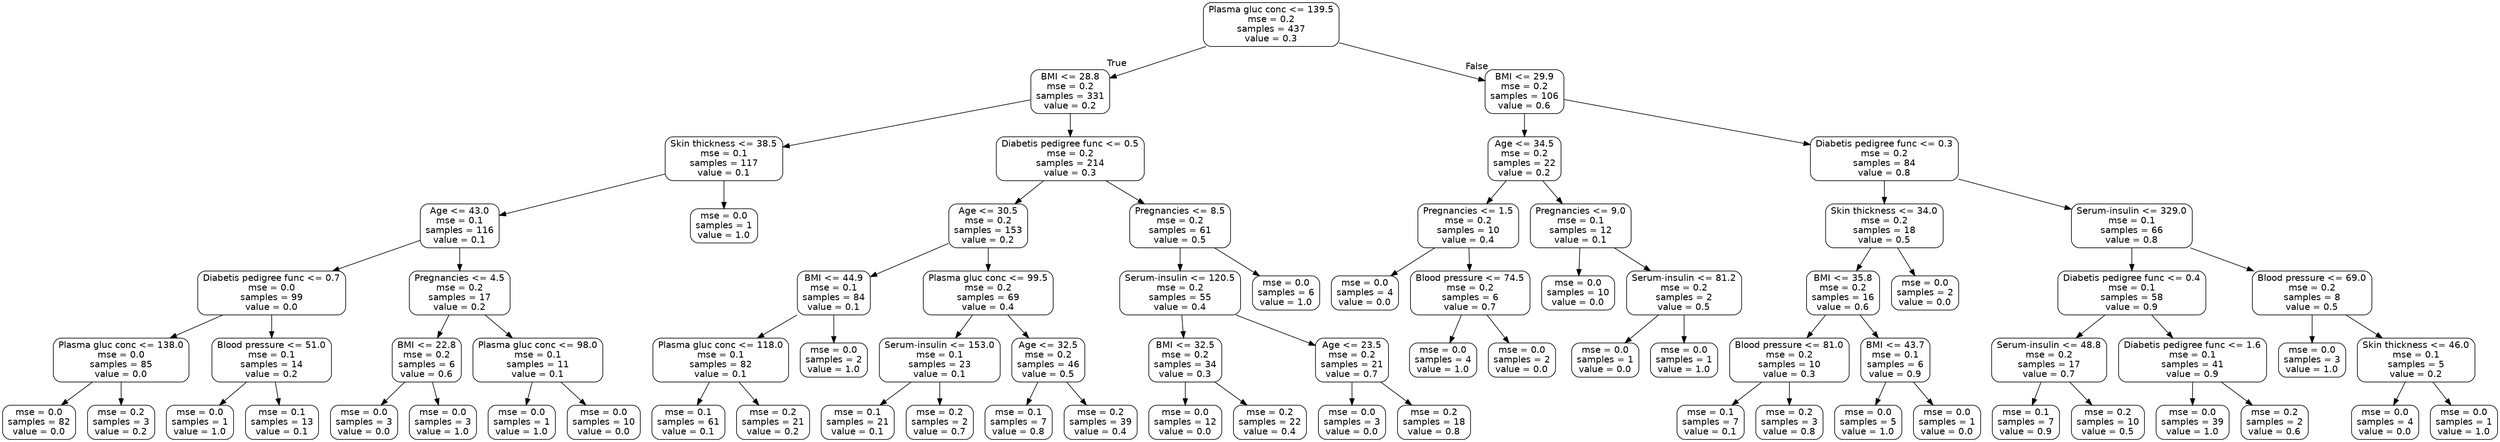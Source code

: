digraph Tree {
node [shape=box, style="rounded", color="black", fontname=helvetica] ;
edge [fontname=helvetica] ;
0 [label="Plasma gluc conc <= 139.5\nmse = 0.2\nsamples = 437\nvalue = 0.3"] ;
1 [label="BMI <= 28.8\nmse = 0.2\nsamples = 331\nvalue = 0.2"] ;
0 -> 1 [labeldistance=2.5, labelangle=45, headlabel="True"] ;
2 [label="Skin thickness <= 38.5\nmse = 0.1\nsamples = 117\nvalue = 0.1"] ;
1 -> 2 ;
3 [label="Age <= 43.0\nmse = 0.1\nsamples = 116\nvalue = 0.1"] ;
2 -> 3 ;
4 [label="Diabetis pedigree func <= 0.7\nmse = 0.0\nsamples = 99\nvalue = 0.0"] ;
3 -> 4 ;
5 [label="Plasma gluc conc <= 138.0\nmse = 0.0\nsamples = 85\nvalue = 0.0"] ;
4 -> 5 ;
6 [label="mse = 0.0\nsamples = 82\nvalue = 0.0"] ;
5 -> 6 ;
7 [label="mse = 0.2\nsamples = 3\nvalue = 0.2"] ;
5 -> 7 ;
8 [label="Blood pressure <= 51.0\nmse = 0.1\nsamples = 14\nvalue = 0.2"] ;
4 -> 8 ;
9 [label="mse = 0.0\nsamples = 1\nvalue = 1.0"] ;
8 -> 9 ;
10 [label="mse = 0.1\nsamples = 13\nvalue = 0.1"] ;
8 -> 10 ;
11 [label="Pregnancies <= 4.5\nmse = 0.2\nsamples = 17\nvalue = 0.2"] ;
3 -> 11 ;
12 [label="BMI <= 22.8\nmse = 0.2\nsamples = 6\nvalue = 0.6"] ;
11 -> 12 ;
13 [label="mse = 0.0\nsamples = 3\nvalue = 0.0"] ;
12 -> 13 ;
14 [label="mse = 0.0\nsamples = 3\nvalue = 1.0"] ;
12 -> 14 ;
15 [label="Plasma gluc conc <= 98.0\nmse = 0.1\nsamples = 11\nvalue = 0.1"] ;
11 -> 15 ;
16 [label="mse = 0.0\nsamples = 1\nvalue = 1.0"] ;
15 -> 16 ;
17 [label="mse = 0.0\nsamples = 10\nvalue = 0.0"] ;
15 -> 17 ;
18 [label="mse = 0.0\nsamples = 1\nvalue = 1.0"] ;
2 -> 18 ;
19 [label="Diabetis pedigree func <= 0.5\nmse = 0.2\nsamples = 214\nvalue = 0.3"] ;
1 -> 19 ;
20 [label="Age <= 30.5\nmse = 0.2\nsamples = 153\nvalue = 0.2"] ;
19 -> 20 ;
21 [label="BMI <= 44.9\nmse = 0.1\nsamples = 84\nvalue = 0.1"] ;
20 -> 21 ;
22 [label="Plasma gluc conc <= 118.0\nmse = 0.1\nsamples = 82\nvalue = 0.1"] ;
21 -> 22 ;
23 [label="mse = 0.1\nsamples = 61\nvalue = 0.1"] ;
22 -> 23 ;
24 [label="mse = 0.2\nsamples = 21\nvalue = 0.2"] ;
22 -> 24 ;
25 [label="mse = 0.0\nsamples = 2\nvalue = 1.0"] ;
21 -> 25 ;
26 [label="Plasma gluc conc <= 99.5\nmse = 0.2\nsamples = 69\nvalue = 0.4"] ;
20 -> 26 ;
27 [label="Serum-insulin <= 153.0\nmse = 0.1\nsamples = 23\nvalue = 0.1"] ;
26 -> 27 ;
28 [label="mse = 0.1\nsamples = 21\nvalue = 0.1"] ;
27 -> 28 ;
29 [label="mse = 0.2\nsamples = 2\nvalue = 0.7"] ;
27 -> 29 ;
30 [label="Age <= 32.5\nmse = 0.2\nsamples = 46\nvalue = 0.5"] ;
26 -> 30 ;
31 [label="mse = 0.1\nsamples = 7\nvalue = 0.8"] ;
30 -> 31 ;
32 [label="mse = 0.2\nsamples = 39\nvalue = 0.4"] ;
30 -> 32 ;
33 [label="Pregnancies <= 8.5\nmse = 0.2\nsamples = 61\nvalue = 0.5"] ;
19 -> 33 ;
34 [label="Serum-insulin <= 120.5\nmse = 0.2\nsamples = 55\nvalue = 0.4"] ;
33 -> 34 ;
35 [label="BMI <= 32.5\nmse = 0.2\nsamples = 34\nvalue = 0.3"] ;
34 -> 35 ;
36 [label="mse = 0.0\nsamples = 12\nvalue = 0.0"] ;
35 -> 36 ;
37 [label="mse = 0.2\nsamples = 22\nvalue = 0.4"] ;
35 -> 37 ;
38 [label="Age <= 23.5\nmse = 0.2\nsamples = 21\nvalue = 0.7"] ;
34 -> 38 ;
39 [label="mse = 0.0\nsamples = 3\nvalue = 0.0"] ;
38 -> 39 ;
40 [label="mse = 0.2\nsamples = 18\nvalue = 0.8"] ;
38 -> 40 ;
41 [label="mse = 0.0\nsamples = 6\nvalue = 1.0"] ;
33 -> 41 ;
42 [label="BMI <= 29.9\nmse = 0.2\nsamples = 106\nvalue = 0.6"] ;
0 -> 42 [labeldistance=2.5, labelangle=-45, headlabel="False"] ;
43 [label="Age <= 34.5\nmse = 0.2\nsamples = 22\nvalue = 0.2"] ;
42 -> 43 ;
44 [label="Pregnancies <= 1.5\nmse = 0.2\nsamples = 10\nvalue = 0.4"] ;
43 -> 44 ;
45 [label="mse = 0.0\nsamples = 4\nvalue = 0.0"] ;
44 -> 45 ;
46 [label="Blood pressure <= 74.5\nmse = 0.2\nsamples = 6\nvalue = 0.7"] ;
44 -> 46 ;
47 [label="mse = 0.0\nsamples = 4\nvalue = 1.0"] ;
46 -> 47 ;
48 [label="mse = 0.0\nsamples = 2\nvalue = 0.0"] ;
46 -> 48 ;
49 [label="Pregnancies <= 9.0\nmse = 0.1\nsamples = 12\nvalue = 0.1"] ;
43 -> 49 ;
50 [label="mse = 0.0\nsamples = 10\nvalue = 0.0"] ;
49 -> 50 ;
51 [label="Serum-insulin <= 81.2\nmse = 0.2\nsamples = 2\nvalue = 0.5"] ;
49 -> 51 ;
52 [label="mse = 0.0\nsamples = 1\nvalue = 0.0"] ;
51 -> 52 ;
53 [label="mse = 0.0\nsamples = 1\nvalue = 1.0"] ;
51 -> 53 ;
54 [label="Diabetis pedigree func <= 0.3\nmse = 0.2\nsamples = 84\nvalue = 0.8"] ;
42 -> 54 ;
55 [label="Skin thickness <= 34.0\nmse = 0.2\nsamples = 18\nvalue = 0.5"] ;
54 -> 55 ;
56 [label="BMI <= 35.8\nmse = 0.2\nsamples = 16\nvalue = 0.6"] ;
55 -> 56 ;
57 [label="Blood pressure <= 81.0\nmse = 0.2\nsamples = 10\nvalue = 0.3"] ;
56 -> 57 ;
58 [label="mse = 0.1\nsamples = 7\nvalue = 0.1"] ;
57 -> 58 ;
59 [label="mse = 0.2\nsamples = 3\nvalue = 0.8"] ;
57 -> 59 ;
60 [label="BMI <= 43.7\nmse = 0.1\nsamples = 6\nvalue = 0.9"] ;
56 -> 60 ;
61 [label="mse = 0.0\nsamples = 5\nvalue = 1.0"] ;
60 -> 61 ;
62 [label="mse = 0.0\nsamples = 1\nvalue = 0.0"] ;
60 -> 62 ;
63 [label="mse = 0.0\nsamples = 2\nvalue = 0.0"] ;
55 -> 63 ;
64 [label="Serum-insulin <= 329.0\nmse = 0.1\nsamples = 66\nvalue = 0.8"] ;
54 -> 64 ;
65 [label="Diabetis pedigree func <= 0.4\nmse = 0.1\nsamples = 58\nvalue = 0.9"] ;
64 -> 65 ;
66 [label="Serum-insulin <= 48.8\nmse = 0.2\nsamples = 17\nvalue = 0.7"] ;
65 -> 66 ;
67 [label="mse = 0.1\nsamples = 7\nvalue = 0.9"] ;
66 -> 67 ;
68 [label="mse = 0.2\nsamples = 10\nvalue = 0.5"] ;
66 -> 68 ;
69 [label="Diabetis pedigree func <= 1.6\nmse = 0.1\nsamples = 41\nvalue = 0.9"] ;
65 -> 69 ;
70 [label="mse = 0.0\nsamples = 39\nvalue = 1.0"] ;
69 -> 70 ;
71 [label="mse = 0.2\nsamples = 2\nvalue = 0.6"] ;
69 -> 71 ;
72 [label="Blood pressure <= 69.0\nmse = 0.2\nsamples = 8\nvalue = 0.5"] ;
64 -> 72 ;
73 [label="mse = 0.0\nsamples = 3\nvalue = 1.0"] ;
72 -> 73 ;
74 [label="Skin thickness <= 46.0\nmse = 0.1\nsamples = 5\nvalue = 0.2"] ;
72 -> 74 ;
75 [label="mse = 0.0\nsamples = 4\nvalue = 0.0"] ;
74 -> 75 ;
76 [label="mse = 0.0\nsamples = 1\nvalue = 1.0"] ;
74 -> 76 ;
}
